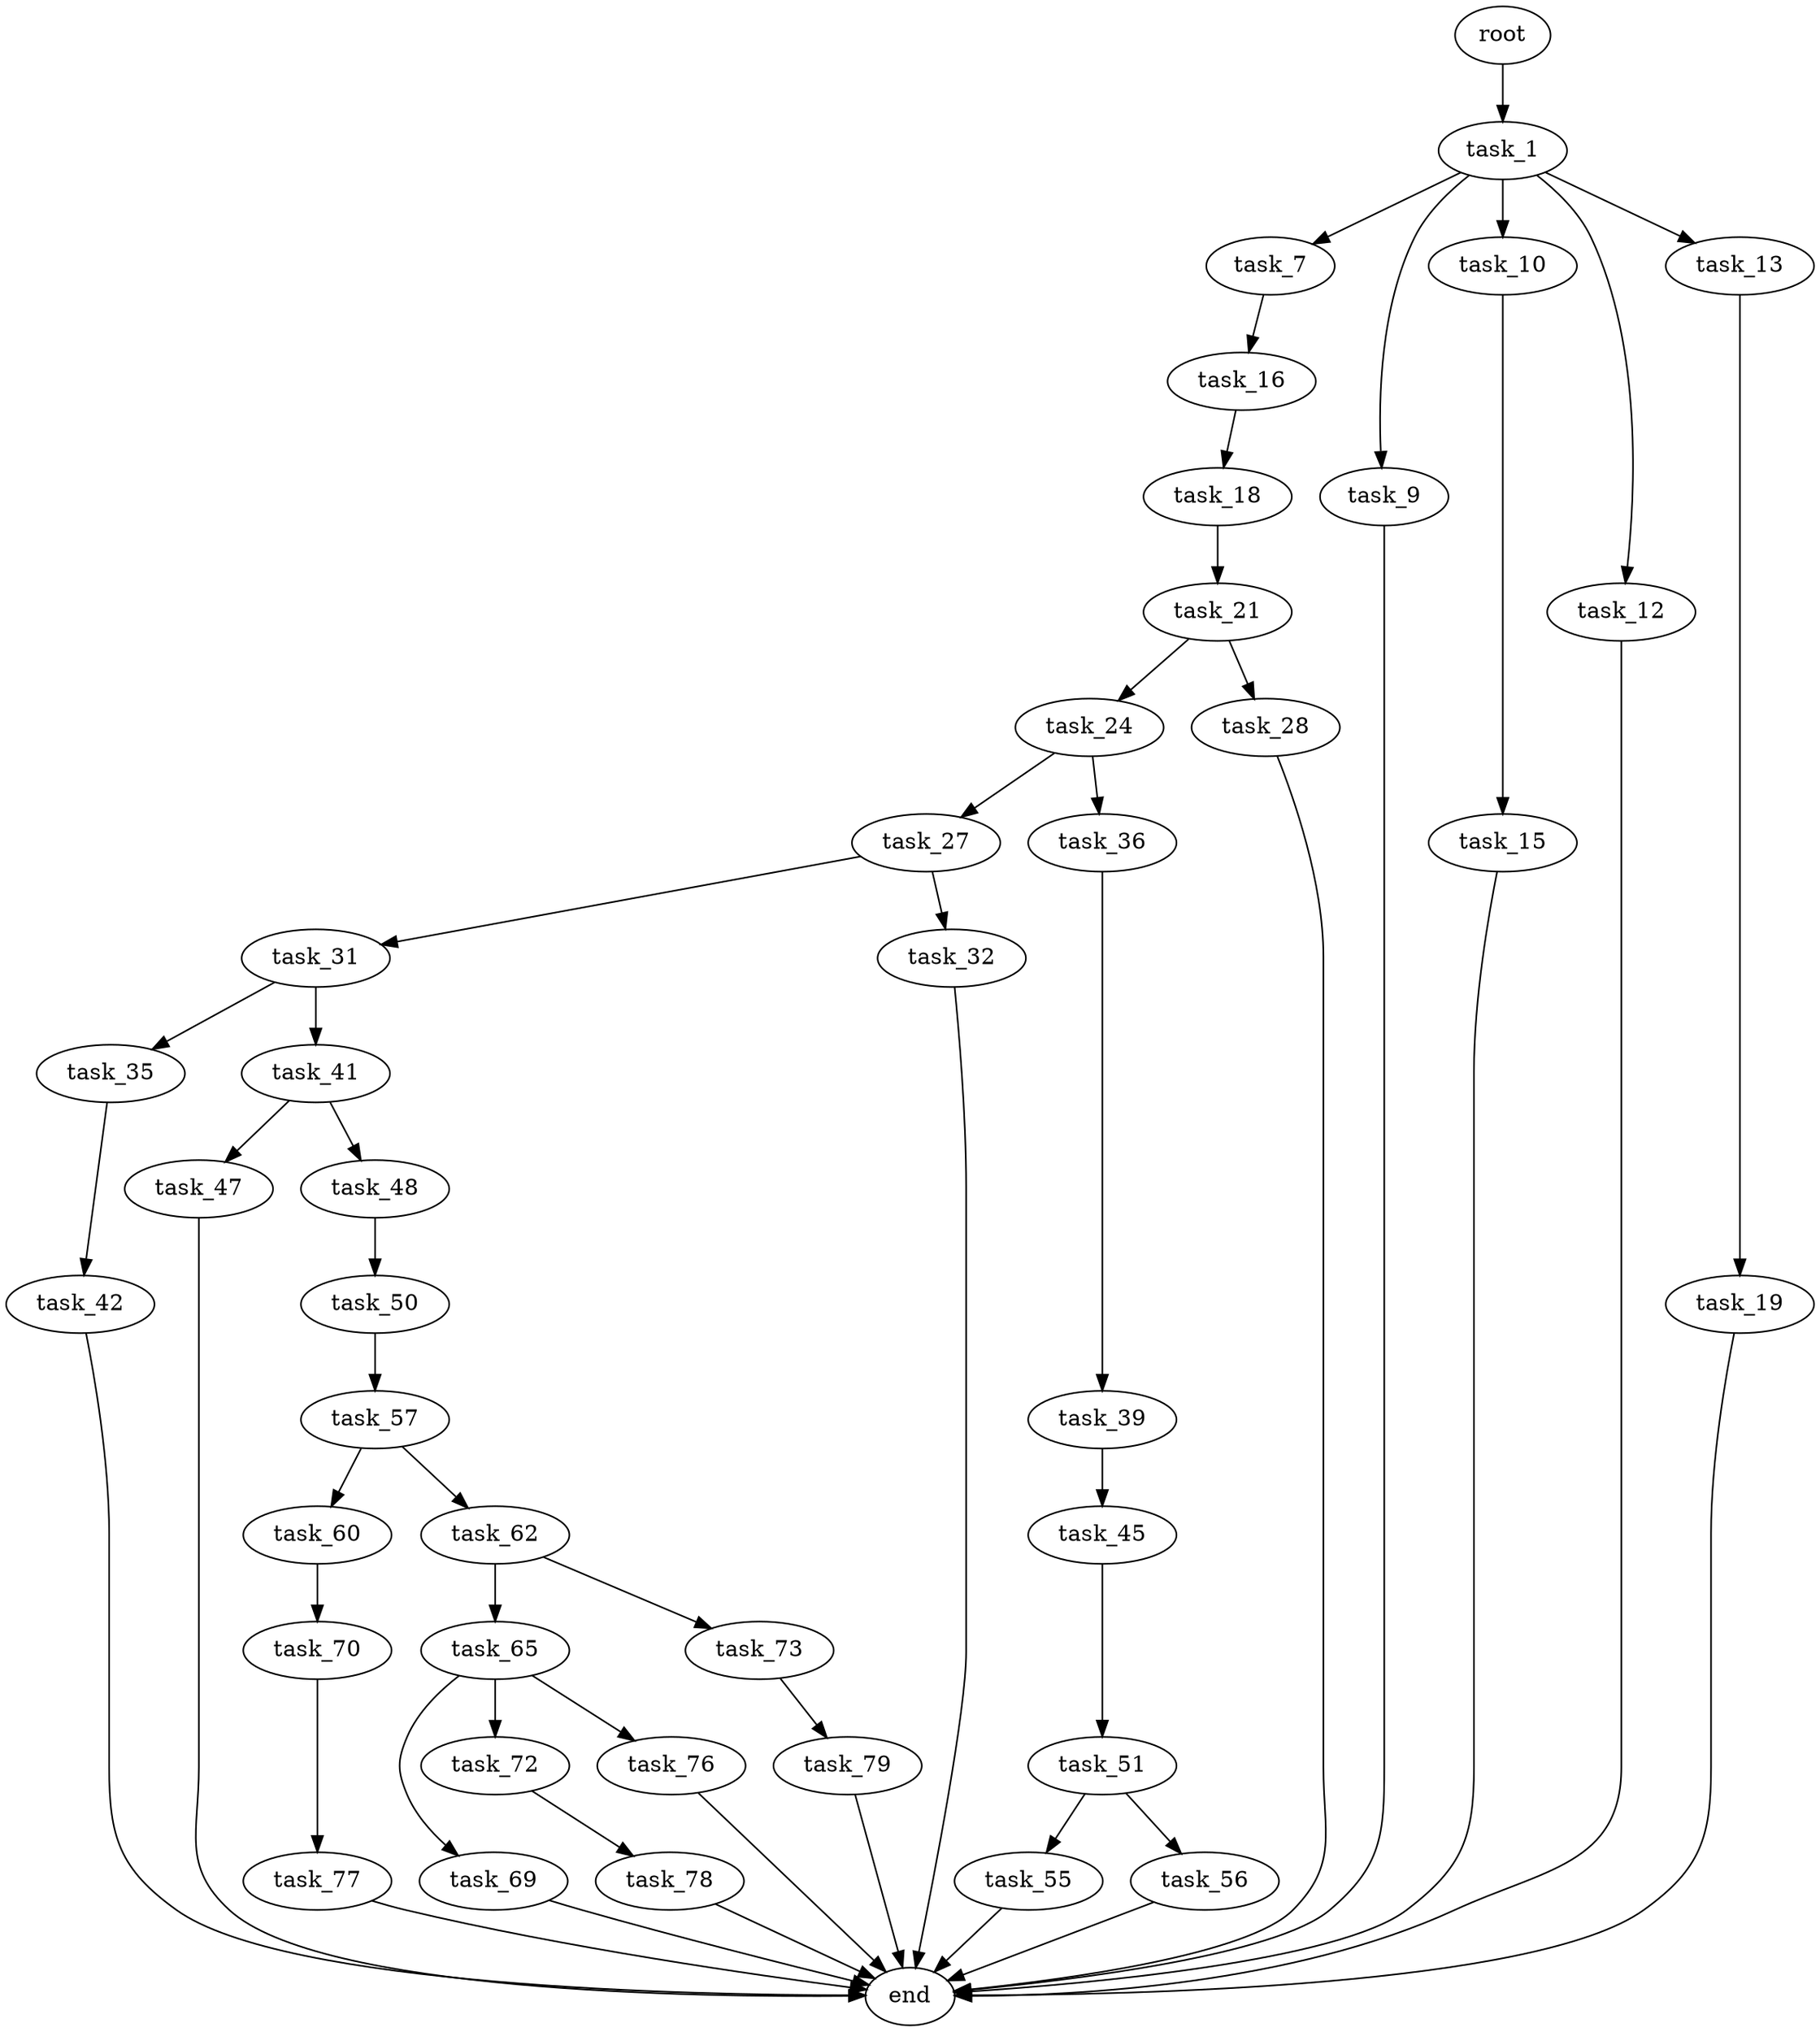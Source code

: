 digraph G {
  root [size="0.000000"];
  task_1 [size="11904163191.000000"];
  task_7 [size="610096649048.000000"];
  task_9 [size="102761341392.000000"];
  task_10 [size="198787424916.000000"];
  task_12 [size="28991029248.000000"];
  task_13 [size="6120235839.000000"];
  task_16 [size="28991029248.000000"];
  end [size="0.000000"];
  task_15 [size="1073741824000.000000"];
  task_19 [size="8589934592.000000"];
  task_18 [size="782757789696.000000"];
  task_21 [size="2782594537.000000"];
  task_24 [size="549755813888.000000"];
  task_28 [size="53350211256.000000"];
  task_27 [size="562509469131.000000"];
  task_36 [size="782757789696.000000"];
  task_31 [size="8589934592.000000"];
  task_32 [size="136829054736.000000"];
  task_35 [size="4339156028.000000"];
  task_41 [size="76000378845.000000"];
  task_42 [size="1241224048305.000000"];
  task_39 [size="549755813888.000000"];
  task_45 [size="242284557611.000000"];
  task_47 [size="60127711486.000000"];
  task_48 [size="3100291108.000000"];
  task_51 [size="68719476736.000000"];
  task_50 [size="68719476736.000000"];
  task_57 [size="368293445632.000000"];
  task_55 [size="1073741824000.000000"];
  task_56 [size="337266475787.000000"];
  task_60 [size="628845637529.000000"];
  task_62 [size="114752895452.000000"];
  task_70 [size="1553629421.000000"];
  task_65 [size="1186318372.000000"];
  task_73 [size="782757789696.000000"];
  task_69 [size="1073741824000.000000"];
  task_72 [size="603414461925.000000"];
  task_76 [size="134217728000.000000"];
  task_77 [size="773046253174.000000"];
  task_78 [size="134217728000.000000"];
  task_79 [size="379430284622.000000"];

  root -> task_1 [size="1.000000"];
  task_1 -> task_7 [size="838860800.000000"];
  task_1 -> task_9 [size="838860800.000000"];
  task_1 -> task_10 [size="838860800.000000"];
  task_1 -> task_12 [size="838860800.000000"];
  task_1 -> task_13 [size="838860800.000000"];
  task_7 -> task_16 [size="411041792.000000"];
  task_9 -> end [size="1.000000"];
  task_10 -> task_15 [size="134217728.000000"];
  task_12 -> end [size="1.000000"];
  task_13 -> task_19 [size="33554432.000000"];
  task_16 -> task_18 [size="75497472.000000"];
  task_15 -> end [size="1.000000"];
  task_19 -> end [size="1.000000"];
  task_18 -> task_21 [size="679477248.000000"];
  task_21 -> task_24 [size="75497472.000000"];
  task_21 -> task_28 [size="75497472.000000"];
  task_24 -> task_27 [size="536870912.000000"];
  task_24 -> task_36 [size="536870912.000000"];
  task_28 -> end [size="1.000000"];
  task_27 -> task_31 [size="838860800.000000"];
  task_27 -> task_32 [size="838860800.000000"];
  task_36 -> task_39 [size="679477248.000000"];
  task_31 -> task_35 [size="33554432.000000"];
  task_31 -> task_41 [size="33554432.000000"];
  task_32 -> end [size="1.000000"];
  task_35 -> task_42 [size="536870912.000000"];
  task_41 -> task_47 [size="75497472.000000"];
  task_41 -> task_48 [size="75497472.000000"];
  task_42 -> end [size="1.000000"];
  task_39 -> task_45 [size="536870912.000000"];
  task_45 -> task_51 [size="209715200.000000"];
  task_47 -> end [size="1.000000"];
  task_48 -> task_50 [size="134217728.000000"];
  task_51 -> task_55 [size="134217728.000000"];
  task_51 -> task_56 [size="134217728.000000"];
  task_50 -> task_57 [size="134217728.000000"];
  task_57 -> task_60 [size="411041792.000000"];
  task_57 -> task_62 [size="411041792.000000"];
  task_55 -> end [size="1.000000"];
  task_56 -> end [size="1.000000"];
  task_60 -> task_70 [size="411041792.000000"];
  task_62 -> task_65 [size="536870912.000000"];
  task_62 -> task_73 [size="536870912.000000"];
  task_70 -> task_77 [size="33554432.000000"];
  task_65 -> task_69 [size="33554432.000000"];
  task_65 -> task_72 [size="33554432.000000"];
  task_65 -> task_76 [size="33554432.000000"];
  task_73 -> task_79 [size="679477248.000000"];
  task_69 -> end [size="1.000000"];
  task_72 -> task_78 [size="679477248.000000"];
  task_76 -> end [size="1.000000"];
  task_77 -> end [size="1.000000"];
  task_78 -> end [size="1.000000"];
  task_79 -> end [size="1.000000"];
}
